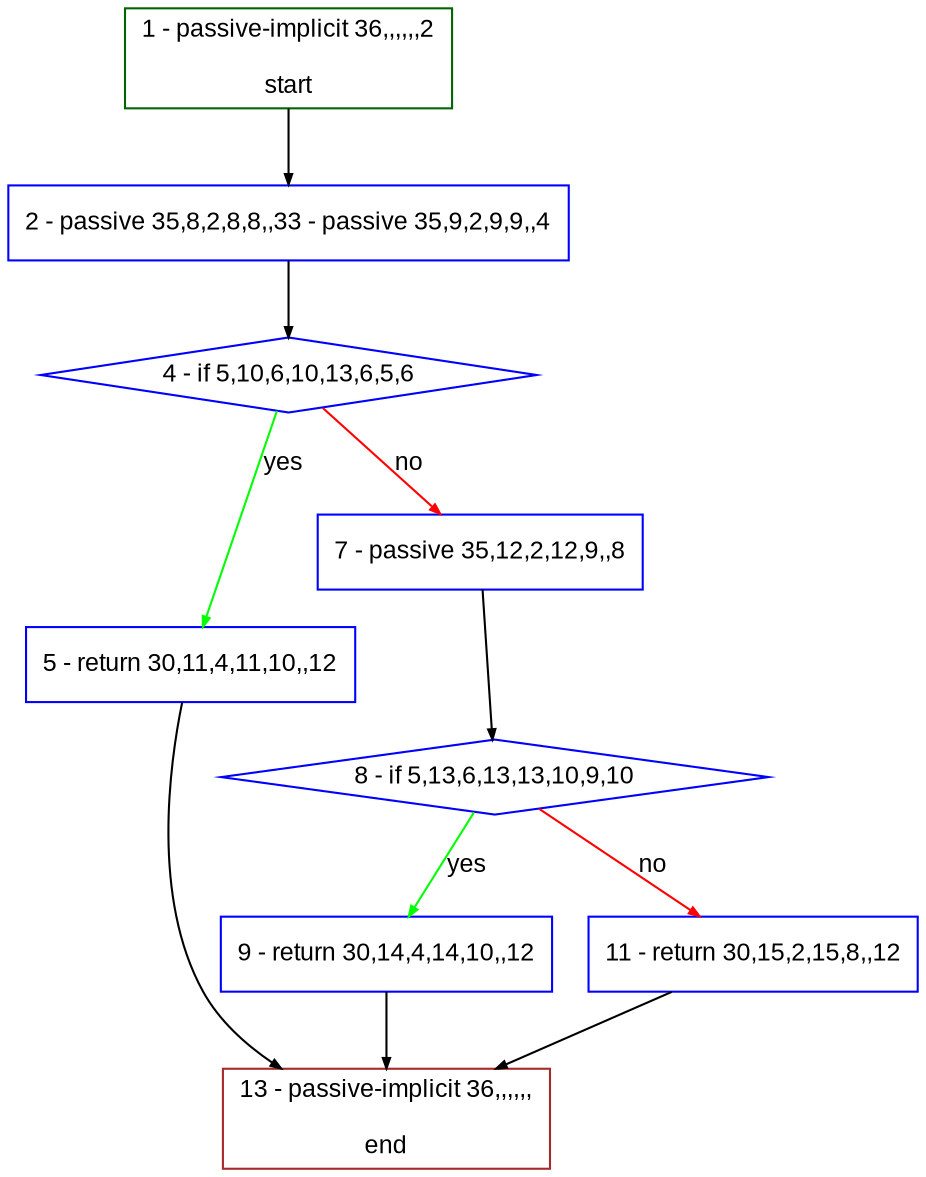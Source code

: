 digraph "" {
  graph [bgcolor="white", fillcolor="#FFFFCC", pack="true", packmode="clust", fontname="Arial", label="", fontsize="12", compound="true", style="rounded,filled"];
  node [node_initialized="no", fillcolor="white", fontname="Arial", label="", color="grey", fontsize="12", fixedsize="false", compound="true", shape="rectangle", style="filled"];
  edge [arrowtail="none", lhead="", fontcolor="black", fontname="Arial", label="", color="black", fontsize="12", arrowhead="normal", arrowsize="0.5", compound="true", ltail="", dir="forward"];
  __N1 [fillcolor="#ffffff", label="2 - passive 35,8,2,8,8,,33 - passive 35,9,2,9,9,,4", color="#0000ff", shape="box", style="filled"];
  __N2 [fillcolor="#ffffff", label="1 - passive-implicit 36,,,,,,2\n\nstart", color="#006400", shape="box", style="filled"];
  __N3 [fillcolor="#ffffff", label="4 - if 5,10,6,10,13,6,5,6", color="#0000ff", shape="diamond", style="filled"];
  __N4 [fillcolor="#ffffff", label="5 - return 30,11,4,11,10,,12", color="#0000ff", shape="box", style="filled"];
  __N5 [fillcolor="#ffffff", label="7 - passive 35,12,2,12,9,,8", color="#0000ff", shape="box", style="filled"];
  __N6 [fillcolor="#ffffff", label="13 - passive-implicit 36,,,,,,\n\nend", color="#a52a2a", shape="box", style="filled"];
  __N7 [fillcolor="#ffffff", label="8 - if 5,13,6,13,13,10,9,10", color="#0000ff", shape="diamond", style="filled"];
  __N8 [fillcolor="#ffffff", label="9 - return 30,14,4,14,10,,12", color="#0000ff", shape="box", style="filled"];
  __N9 [fillcolor="#ffffff", label="11 - return 30,15,2,15,8,,12", color="#0000ff", shape="box", style="filled"];
  __N2 -> __N1 [arrowtail="none", color="#000000", label="", arrowhead="normal", dir="forward"];
  __N1 -> __N3 [arrowtail="none", color="#000000", label="", arrowhead="normal", dir="forward"];
  __N3 -> __N4 [arrowtail="none", color="#00ff00", label="yes", arrowhead="normal", dir="forward"];
  __N3 -> __N5 [arrowtail="none", color="#ff0000", label="no", arrowhead="normal", dir="forward"];
  __N4 -> __N6 [arrowtail="none", color="#000000", label="", arrowhead="normal", dir="forward"];
  __N5 -> __N7 [arrowtail="none", color="#000000", label="", arrowhead="normal", dir="forward"];
  __N7 -> __N8 [arrowtail="none", color="#00ff00", label="yes", arrowhead="normal", dir="forward"];
  __N7 -> __N9 [arrowtail="none", color="#ff0000", label="no", arrowhead="normal", dir="forward"];
  __N8 -> __N6 [arrowtail="none", color="#000000", label="", arrowhead="normal", dir="forward"];
  __N9 -> __N6 [arrowtail="none", color="#000000", label="", arrowhead="normal", dir="forward"];
}
